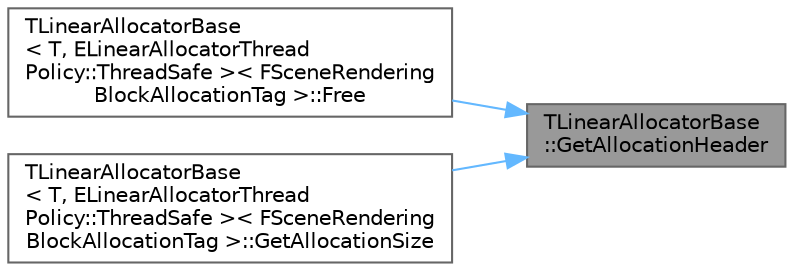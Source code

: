digraph "TLinearAllocatorBase::GetAllocationHeader"
{
 // INTERACTIVE_SVG=YES
 // LATEX_PDF_SIZE
  bgcolor="transparent";
  edge [fontname=Helvetica,fontsize=10,labelfontname=Helvetica,labelfontsize=10];
  node [fontname=Helvetica,fontsize=10,shape=box,height=0.2,width=0.4];
  rankdir="RL";
  Node1 [id="Node000001",label="TLinearAllocatorBase\l::GetAllocationHeader",height=0.2,width=0.4,color="gray40", fillcolor="grey60", style="filled", fontcolor="black",tooltip=" "];
  Node1 -> Node2 [id="edge1_Node000001_Node000002",dir="back",color="steelblue1",style="solid",tooltip=" "];
  Node2 [id="Node000002",label="TLinearAllocatorBase\l\< T, ELinearAllocatorThread\lPolicy::ThreadSafe \>\< FSceneRendering\lBlockAllocationTag \>::Free",height=0.2,width=0.4,color="grey40", fillcolor="white", style="filled",URL="$dd/d98/classTLinearAllocatorBase.html#addbd9a9df408f98a0b41a016cc443936",tooltip=" "];
  Node1 -> Node3 [id="edge2_Node000001_Node000003",dir="back",color="steelblue1",style="solid",tooltip=" "];
  Node3 [id="Node000003",label="TLinearAllocatorBase\l\< T, ELinearAllocatorThread\lPolicy::ThreadSafe \>\< FSceneRendering\lBlockAllocationTag \>::GetAllocationSize",height=0.2,width=0.4,color="grey40", fillcolor="white", style="filled",URL="$dd/d98/classTLinearAllocatorBase.html#a8b22376bc05657caf7a47f161dc4f7c3",tooltip=" "];
}
